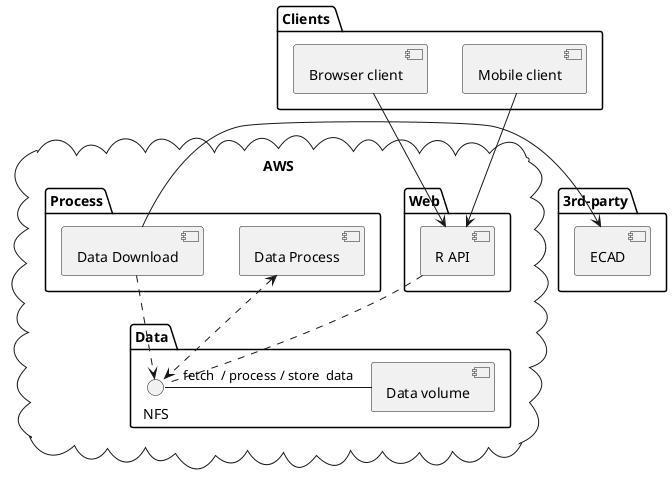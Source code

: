 @startuml



package "Clients " {
[Browser client]
[Mobile client]
}

package "3rd-party" {
[ECAD]
}

cloud AWS {

package "Web" {
[R API]
[Browser client] --> [R API]
[Mobile client] --> [R API]
}

package "Process" {
[Data Download] -> ECAD
[Data Process]
}

package "Data" {
NFS - [Data volume]: fetch  / process / store  data
[R API] .. NFS
[Data Process] <..> NFS
[Data Download] ..> NFS
}


}






@enduml
